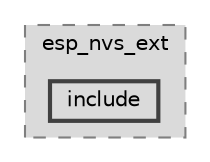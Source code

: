 digraph "components/storage/esp_nvs_ext/include"
{
 // LATEX_PDF_SIZE
  bgcolor="transparent";
  edge [fontname=Helvetica,fontsize=10,labelfontname=Helvetica,labelfontsize=10];
  node [fontname=Helvetica,fontsize=10,shape=box,height=0.2,width=0.4];
  compound=true
  subgraph clusterdir_4e167f5b80ffa36143b3af8f51a1deb5 {
    graph [ bgcolor="#dadada", pencolor="grey50", label="esp_nvs_ext", fontname=Helvetica,fontsize=10 style="filled,dashed", URL="dir_4e167f5b80ffa36143b3af8f51a1deb5.html",tooltip=""]
  dir_82ddb0f618609ea639bdcdfda3f28c50 [label="include", fillcolor="#dadada", color="grey25", style="filled,bold", URL="dir_82ddb0f618609ea639bdcdfda3f28c50.html",tooltip=""];
  }
}
